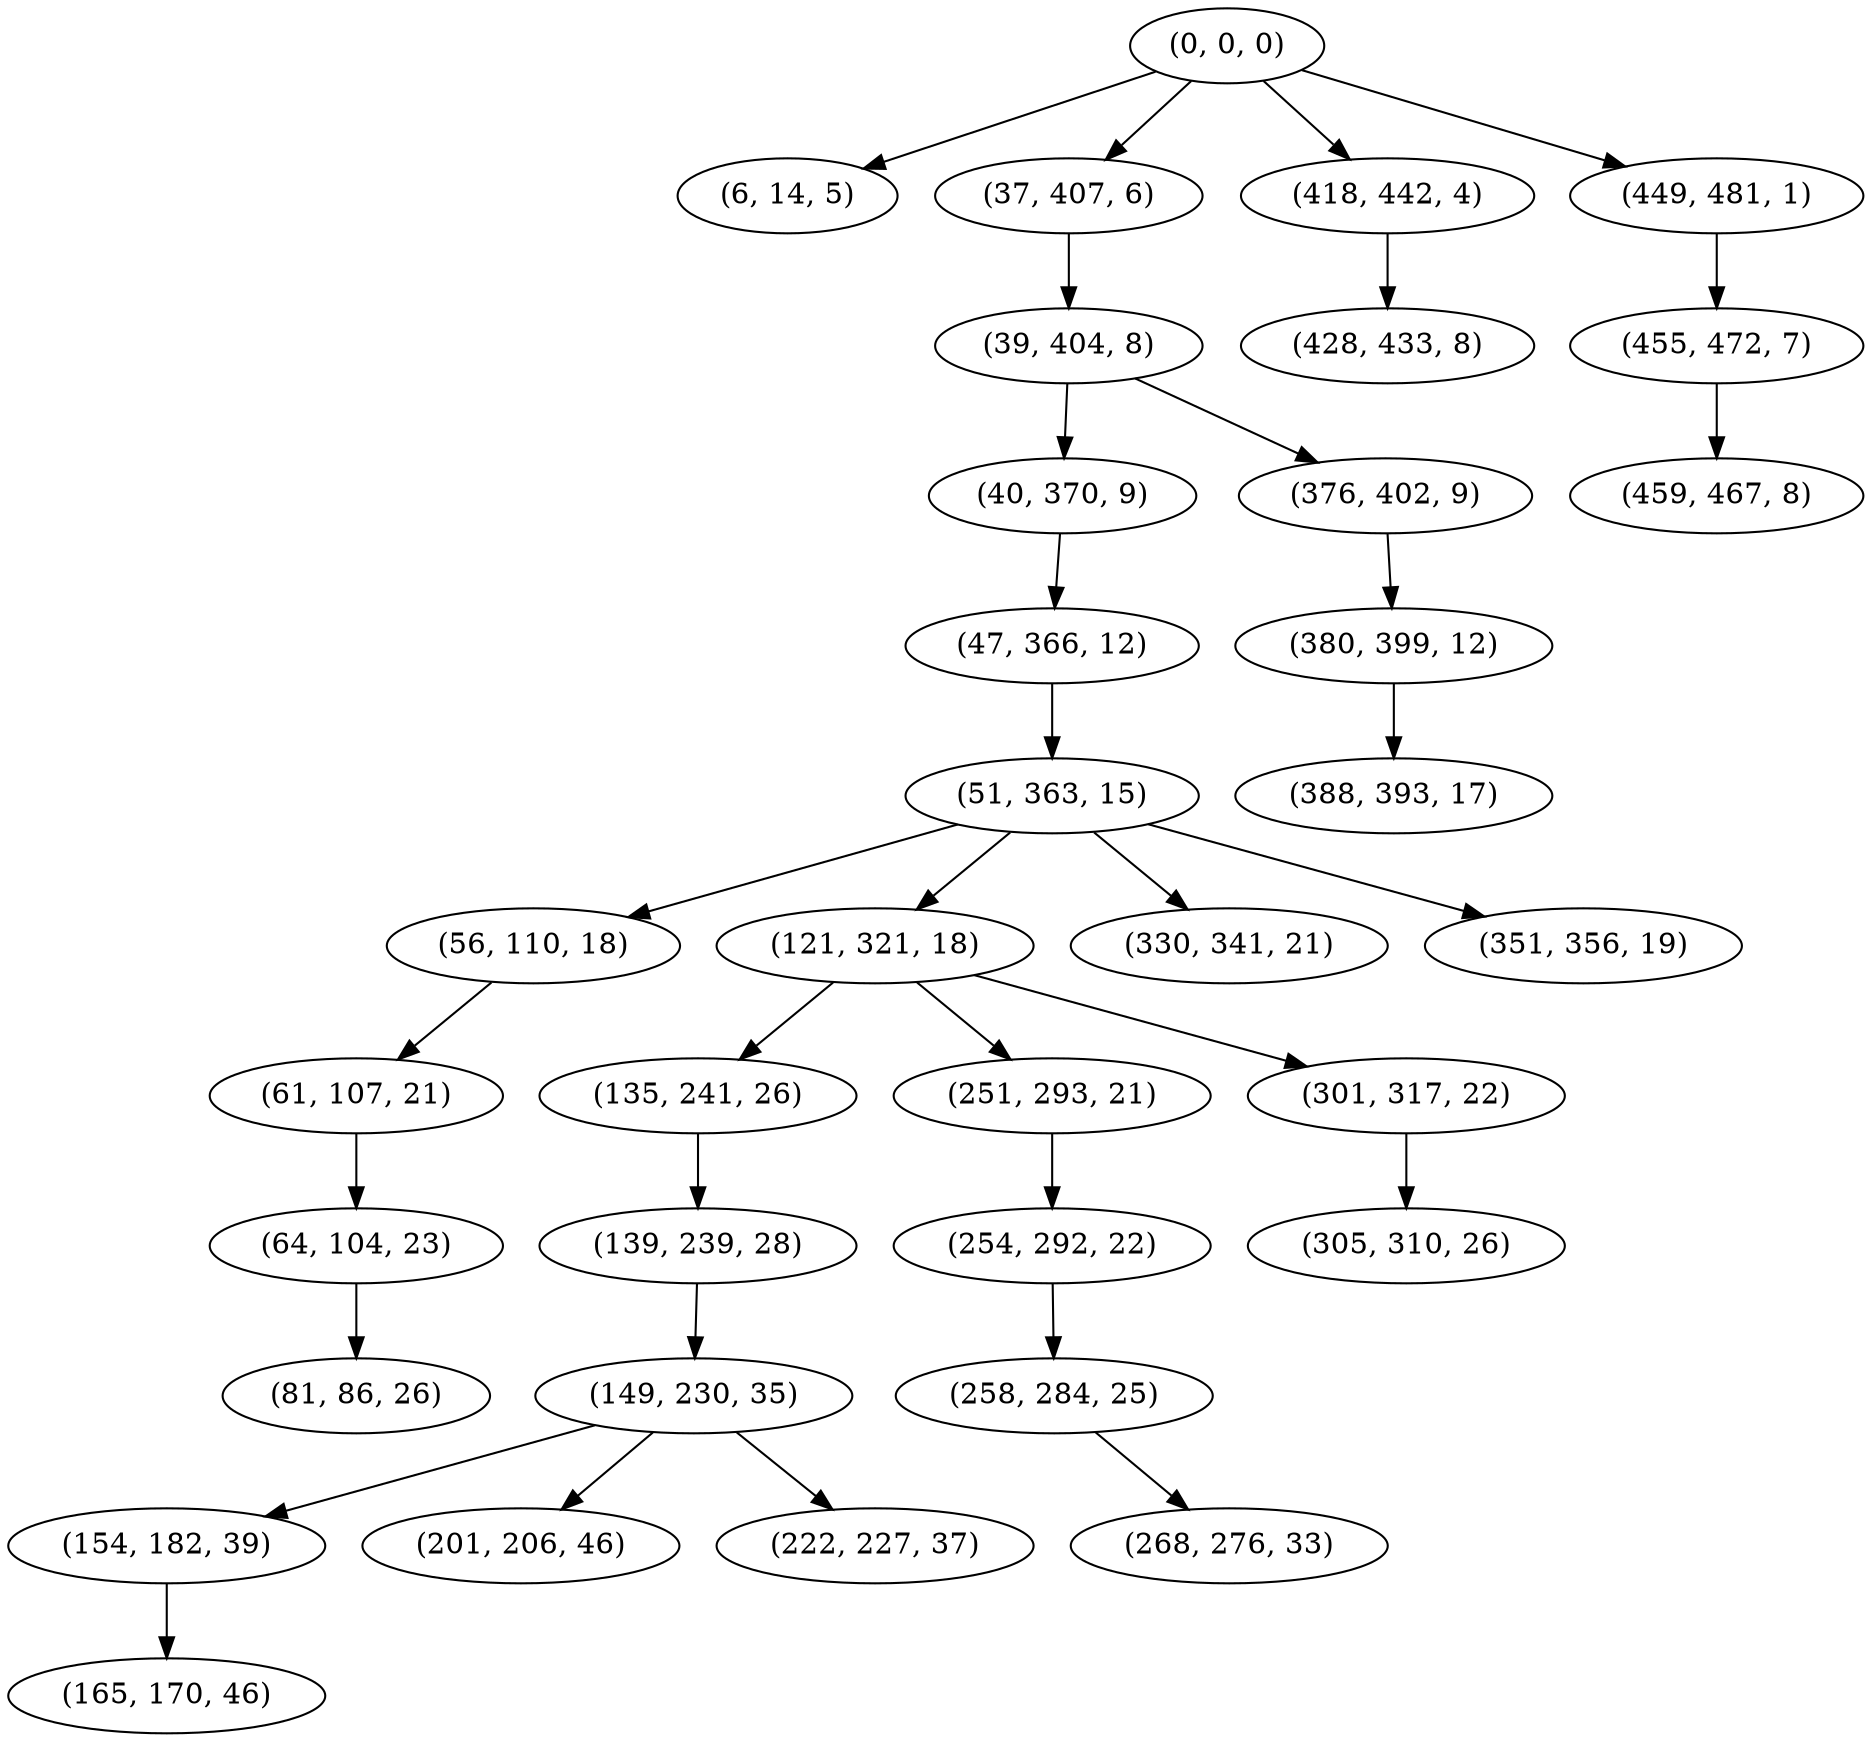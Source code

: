 digraph tree {
    "(0, 0, 0)";
    "(6, 14, 5)";
    "(37, 407, 6)";
    "(39, 404, 8)";
    "(40, 370, 9)";
    "(47, 366, 12)";
    "(51, 363, 15)";
    "(56, 110, 18)";
    "(61, 107, 21)";
    "(64, 104, 23)";
    "(81, 86, 26)";
    "(121, 321, 18)";
    "(135, 241, 26)";
    "(139, 239, 28)";
    "(149, 230, 35)";
    "(154, 182, 39)";
    "(165, 170, 46)";
    "(201, 206, 46)";
    "(222, 227, 37)";
    "(251, 293, 21)";
    "(254, 292, 22)";
    "(258, 284, 25)";
    "(268, 276, 33)";
    "(301, 317, 22)";
    "(305, 310, 26)";
    "(330, 341, 21)";
    "(351, 356, 19)";
    "(376, 402, 9)";
    "(380, 399, 12)";
    "(388, 393, 17)";
    "(418, 442, 4)";
    "(428, 433, 8)";
    "(449, 481, 1)";
    "(455, 472, 7)";
    "(459, 467, 8)";
    "(0, 0, 0)" -> "(6, 14, 5)";
    "(0, 0, 0)" -> "(37, 407, 6)";
    "(0, 0, 0)" -> "(418, 442, 4)";
    "(0, 0, 0)" -> "(449, 481, 1)";
    "(37, 407, 6)" -> "(39, 404, 8)";
    "(39, 404, 8)" -> "(40, 370, 9)";
    "(39, 404, 8)" -> "(376, 402, 9)";
    "(40, 370, 9)" -> "(47, 366, 12)";
    "(47, 366, 12)" -> "(51, 363, 15)";
    "(51, 363, 15)" -> "(56, 110, 18)";
    "(51, 363, 15)" -> "(121, 321, 18)";
    "(51, 363, 15)" -> "(330, 341, 21)";
    "(51, 363, 15)" -> "(351, 356, 19)";
    "(56, 110, 18)" -> "(61, 107, 21)";
    "(61, 107, 21)" -> "(64, 104, 23)";
    "(64, 104, 23)" -> "(81, 86, 26)";
    "(121, 321, 18)" -> "(135, 241, 26)";
    "(121, 321, 18)" -> "(251, 293, 21)";
    "(121, 321, 18)" -> "(301, 317, 22)";
    "(135, 241, 26)" -> "(139, 239, 28)";
    "(139, 239, 28)" -> "(149, 230, 35)";
    "(149, 230, 35)" -> "(154, 182, 39)";
    "(149, 230, 35)" -> "(201, 206, 46)";
    "(149, 230, 35)" -> "(222, 227, 37)";
    "(154, 182, 39)" -> "(165, 170, 46)";
    "(251, 293, 21)" -> "(254, 292, 22)";
    "(254, 292, 22)" -> "(258, 284, 25)";
    "(258, 284, 25)" -> "(268, 276, 33)";
    "(301, 317, 22)" -> "(305, 310, 26)";
    "(376, 402, 9)" -> "(380, 399, 12)";
    "(380, 399, 12)" -> "(388, 393, 17)";
    "(418, 442, 4)" -> "(428, 433, 8)";
    "(449, 481, 1)" -> "(455, 472, 7)";
    "(455, 472, 7)" -> "(459, 467, 8)";
}
